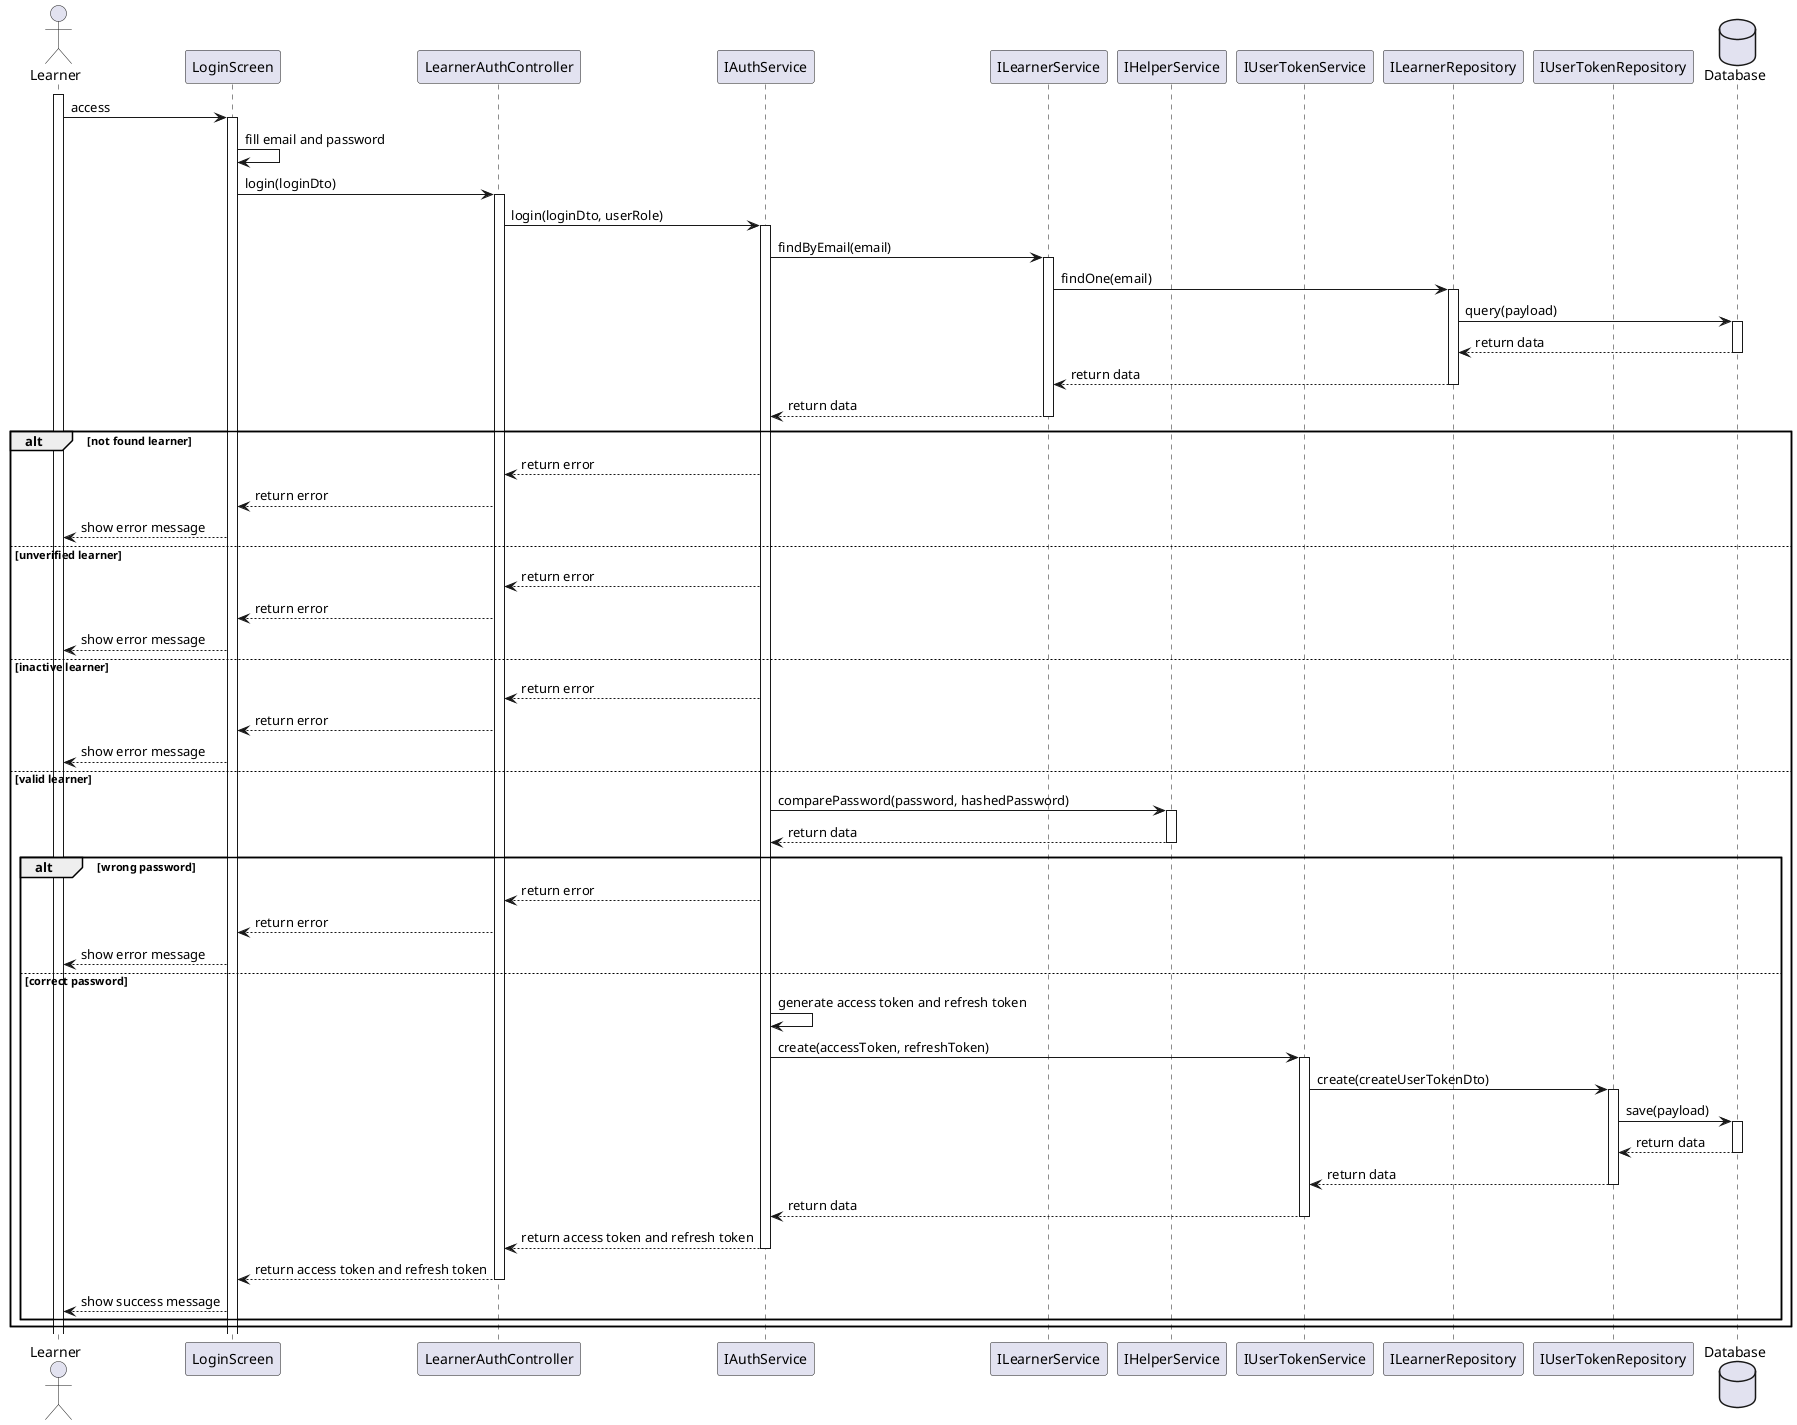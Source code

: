 @startuml

actor Learner
participant LoginScreen
participant LearnerAuthController
participant IAuthService
participant ILearnerService
participant IHelperService
participant IUserTokenService
participant ILearnerRepository
participant IUserTokenRepository
database Database

activate Learner
Learner -> LoginScreen: access
activate LoginScreen
LoginScreen -> LoginScreen: fill email and password
LoginScreen -> LearnerAuthController: login(loginDto)
activate LearnerAuthController
LearnerAuthController -> IAuthService: login(loginDto, userRole)
activate IAuthService
IAuthService -> ILearnerService: findByEmail(email)
activate ILearnerService
ILearnerService ->ILearnerRepository: findOne(email)
activate ILearnerRepository
ILearnerRepository -> Database: query(payload)
activate Database
Database --> ILearnerRepository: return data
deactivate Database
ILearnerRepository --> ILearnerService: return data
deactivate ILearnerRepository
ILearnerService --> IAuthService: return data
deactivate ILearnerService
alt not found learner 
    IAuthService --> LearnerAuthController: return error
    LearnerAuthController --> LoginScreen: return error
    LoginScreen --> Learner: show error message
else unverified learner
    IAuthService --> LearnerAuthController: return error
    LearnerAuthController --> LoginScreen: return error
    LoginScreen --> Learner: show error message
else inactive learner
    IAuthService --> LearnerAuthController: return error
    LearnerAuthController --> LoginScreen: return error
    LoginScreen --> Learner: show error message
else valid learner
    IAuthService -> IHelperService: comparePassword(password, hashedPassword)
    activate IHelperService
    IHelperService --> IAuthService: return data
    deactivate IHelperService
    alt wrong password
        IAuthService --> LearnerAuthController: return error
        LearnerAuthController --> LoginScreen: return error
        LoginScreen --> Learner: show error message
    else correct password
        IAuthService -> IAuthService: generate access token and refresh token
        IAuthService -> IUserTokenService: create(accessToken, refreshToken)
        activate IUserTokenService
        IUserTokenService -> IUserTokenRepository: create(createUserTokenDto)
        activate IUserTokenRepository
        IUserTokenRepository -> Database: save(payload)
        activate Database
        Database --> IUserTokenRepository: return data
        deactivate Database
        IUserTokenRepository --> IUserTokenService: return data
        deactivate IUserTokenRepository
        IUserTokenService --> IAuthService: return data
        deactivate IUserTokenService
        IAuthService --> LearnerAuthController: return access token and refresh token
        deactivate IAuthService
        LearnerAuthController --> LoginScreen: return access token and refresh token
        deactivate LearnerAuthController
        LoginScreen --> Learner: show success message
    end
end

@enduml